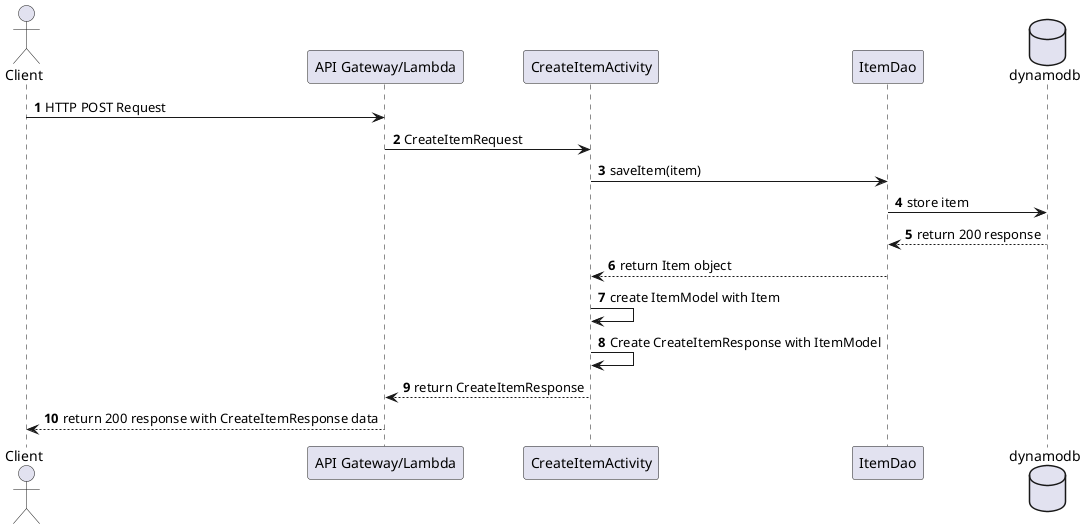 @startuml
'https://plantuml.com/sequence-diagram

autonumber

Actor Client as client
participant "API Gateway/Lambda" as api
participant "CreateItemActivity" as activity
participant "ItemDao" as dao
database dynamodb

client -> api : HTTP POST Request
api -> activity : CreateItemRequest
activity ->  dao : saveItem(item)
dao -> dynamodb : store item
dynamodb --> dao: return 200 response
dao --> activity: return Item object
activity -> activity : create ItemModel with Item
activity -> activity : Create CreateItemResponse with ItemModel
activity --> api : return CreateItemResponse
api --> client : return 200 response with CreateItemResponse data

@enduml